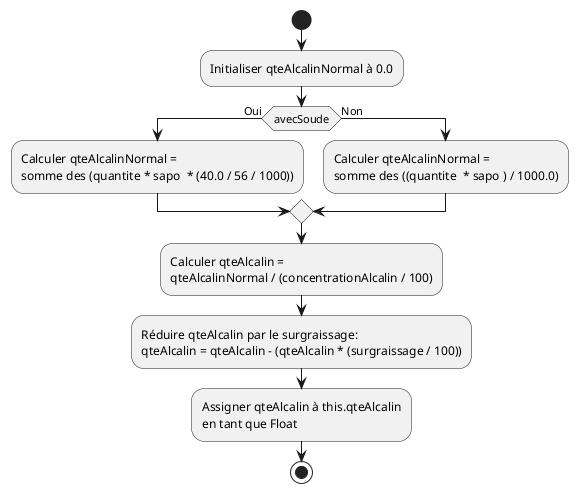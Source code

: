@startuml
start

:Initialiser qteAlcalinNormal à 0.0;

if (avecSoude) then (Oui)
    :Calculer qteAlcalinNormal =
    somme des (quantite * sapo  * (40.0 / 56 / 1000));
else (Non)
    :Calculer qteAlcalinNormal =
    somme des ((quantite  * sapo ) / 1000.0);
endif

:Calculer qteAlcalin =
qteAlcalinNormal / (concentrationAlcalin / 100);

:Réduire qteAlcalin par le surgraissage:
qteAlcalin = qteAlcalin - (qteAlcalin * (surgraissage / 100));

:Assigner qteAlcalin à this.qteAlcalin
en tant que Float;

stop
@enduml
